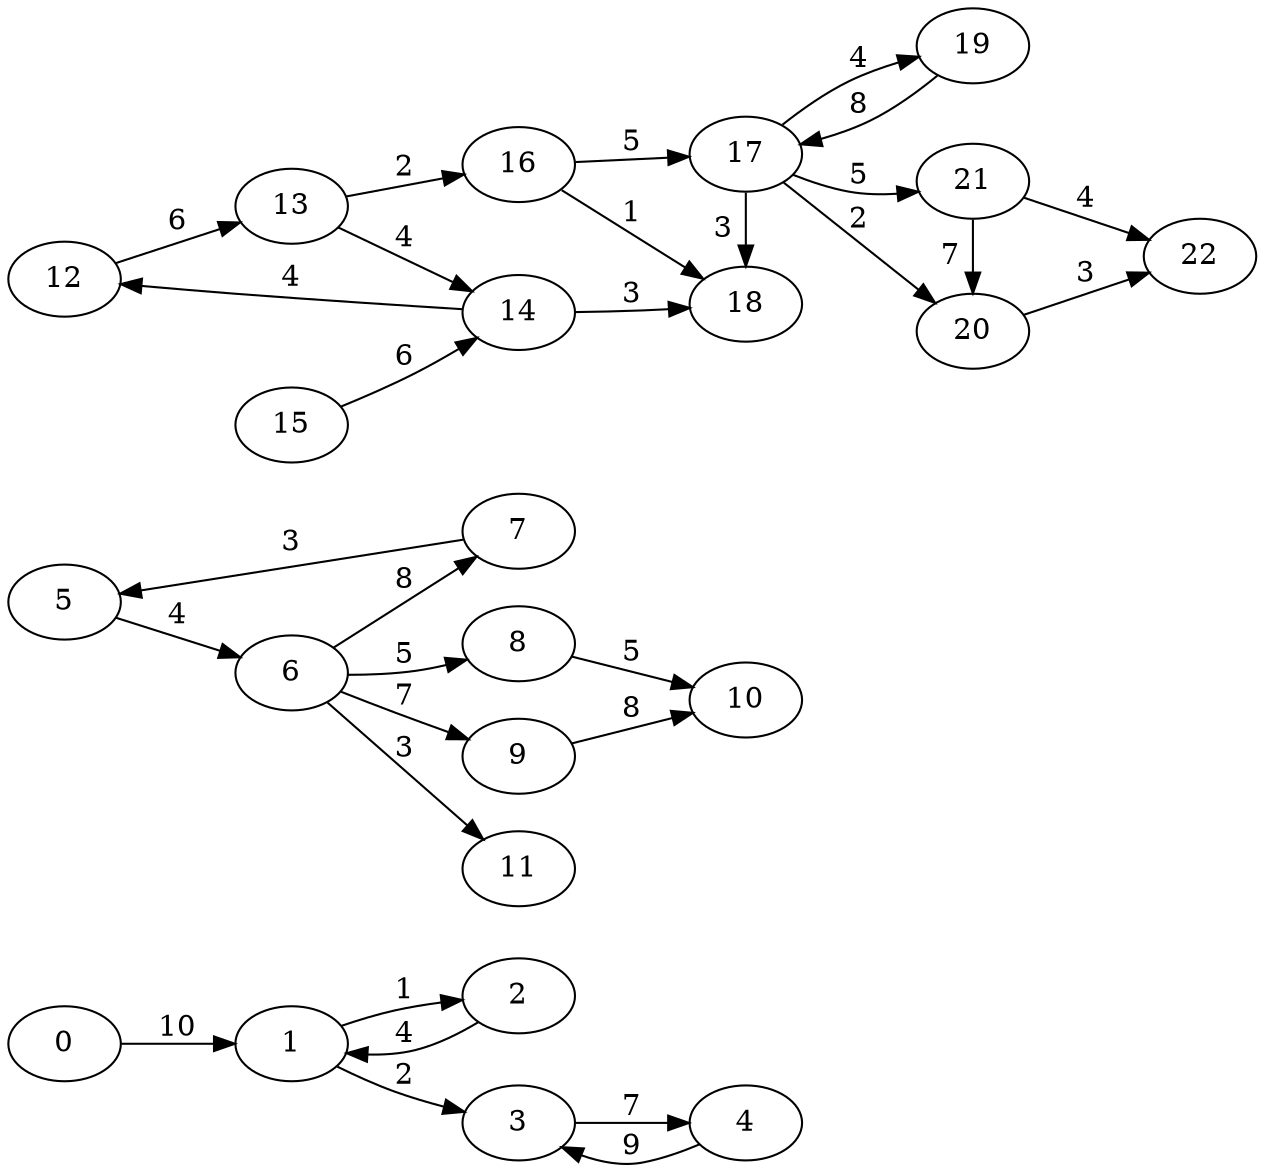 digraph G {
ranksep = "equally";
rankdir = LR;
{rank = same; 0; };
{rank = same; 1; };
{rank = same; 2; 3; };
{rank = same; 4; };
{rank = same; };
{rank = same; 5; };
{rank = same; 6; };
{rank = same; 7; 8; 9; 11; };
{rank = same; 10; };
{rank = same; 12; };
{rank = same; 13; };
{rank = same; 14; 16; };
{rank = same; 18; 17; };
{rank = same; 19; 20; 21; };
{rank = same; 22; };
{rank = same; 15; };
{rank = same; };
0->1[label="10"];
1->2[label="1"];
1->3[label="2"];
2->1[label="4"];
3->4[label="7"];
4->3[label="9"];
5->6[label="4"];
6->7[label="8"];
6->8[label="5"];
6->9[label="7"];
6->11[label="3"];
7->5[label="3"];
8->10[label="5"];
9->10[label="8"];
11
10
12->13[label="6"];
13->14[label="4"];
13->16[label="2"];
14->12[label="4"];
14->18[label="3"];
16->17[label="5"];
16->18[label="1"];
18
17->19[label="4"];
17->18[label="3"];
17->20[label="2"];
17->21[label="5"];
19->17[label="8"];
20->22[label="3"];
21->22[label="4"];
21->20[label="7"];
22
15->14[label="6"];
}
